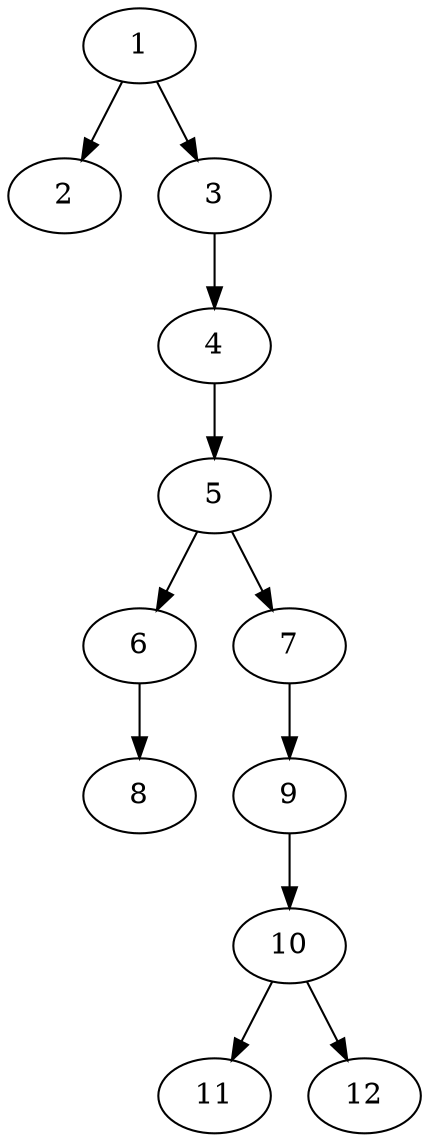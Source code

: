// DAG (tier=1-easy, mode=data, n=12, ccr=0.336, fat=0.380, density=0.323, regular=0.773, jump=0.004, mindata=1048576, maxdata=8388608)
// DAG automatically generated by daggen at Sun Aug 24 16:33:33 2025
// /home/ermia/Project/Environments/daggen/bin/daggen --dot --ccr 0.336 --fat 0.380 --regular 0.773 --density 0.323 --jump 0.004 --mindata 1048576 --maxdata 8388608 -n 12 
digraph G {
  1 [size="6947916354020000", alpha="0.17", expect_size="3473958177010000"]
  1 -> 2 [size ="113601884979200"]
  1 -> 3 [size ="113601884979200"]
  2 [size="350285737719492509696", alpha="0.10", expect_size="175142868859746254848"]
  3 [size="1741860896768000000", alpha="0.20", expect_size="870930448384000000"]
  3 -> 4 [size ="11581521920000"]
  4 [size="174294681348210688000", alpha="0.13", expect_size="87147340674105344000"]
  4 -> 5 [size ="249620017971200"]
  5 [size="9157599354066072", alpha="0.02", expect_size="4578799677033036"]
  5 -> 6 [size ="298877387276288"]
  5 -> 7 [size ="298877387276288"]
  6 [size="560754757923292315648", alpha="0.06", expect_size="280377378961646157824"]
  6 -> 8 [size ="544008015183872"]
  7 [size="536869844650161078272", alpha="0.11", expect_size="268434922325080539136"]
  7 -> 9 [size ="528448489521152"]
  8 [size="2844617318333345", alpha="0.02", expect_size="1422308659166672"]
  9 [size="1072694490636229248", alpha="0.16", expect_size="536347245318114624"]
  9 -> 10 [size ="532985652707328"]
  10 [size="80980417183744000000", alpha="0.09", expect_size="40490208591872000000"]
  10 -> 11 [size ="149741895680000"]
  10 -> 12 [size ="149741895680000"]
  11 [size="161207088878248672", alpha="0.04", expect_size="80603544439124336"]
  12 [size="19359036215383984", alpha="0.10", expect_size="9679518107691992"]
}
